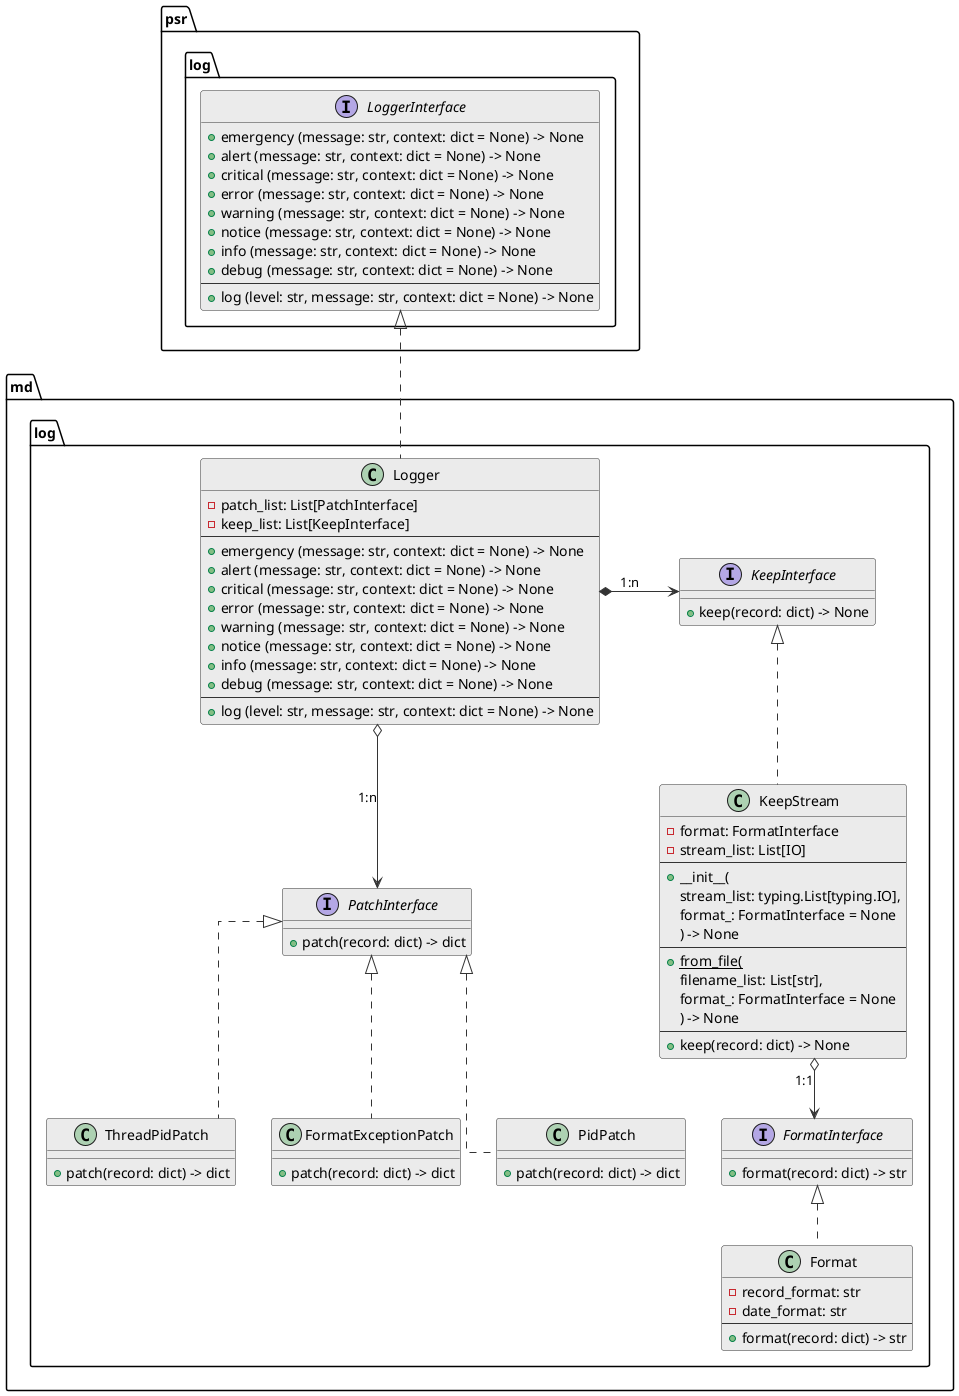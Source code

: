 @startuml

skinparam class {
  BackgroundColor #ebebeb
  ArrowColor      #333
  BorderColor     #333
}

skinparam lineType ortho

package psr.log {
  interface psr.log.LoggerInterface {
    + emergency (message: str, context: dict = None) -> None
    + alert (message: str, context: dict = None) -> None
    + critical (message: str, context: dict = None) -> None
    + error (message: str, context: dict = None) -> None
    + warning (message: str, context: dict = None) -> None
    + notice (message: str, context: dict = None) -> None
    + info (message: str, context: dict = None) -> None
    + debug (message: str, context: dict = None) -> None
    ---
    + log (level: str, message: str, context: dict = None) -> None
  }
}

package md.log {
  class md.log.Logger implements psr.log.LoggerInterface {
    - patch_list: List[PatchInterface]
    - keep_list: List[KeepInterface]
    ---
    + emergency (message: str, context: dict = None) -> None
    + alert (message: str, context: dict = None) -> None
    + critical (message: str, context: dict = None) -> None
    + error (message: str, context: dict = None) -> None
    + warning (message: str, context: dict = None) -> None
    + notice (message: str, context: dict = None) -> None
    + info (message: str, context: dict = None) -> None
    + debug (message: str, context: dict = None) -> None
    ---
    + log (level: str, message: str, context: dict = None) -> None
  }

  interface md.log.KeepInterface {
    + keep(record: dict) -> None
  }

  interface md.log.PatchInterface {
    + patch(record: dict) -> dict
  }

  interface md.log.FormatInterface {
    + format(record: dict) -> str
  }

  class md.log.Format implements md.log.FormatInterface {
    - record_format: str
    - date_format: str
    ---
    + format(record: dict) -> str
  }

  class md.log.ThreadPidPatch implements md.log.PatchInterface {
    + patch(record: dict) -> dict
  }
  class md.log.FormatExceptionPatch implements md.log.PatchInterface {
    + patch(record: dict) -> dict
  }

  class md.log.KeepStream implements md.log.KeepInterface {
    - format: FormatInterface
    - stream_list: List[IO]
    ---
    + __init__(
        stream_list: typing.List[typing.IO],
        format_: FormatInterface = None
    ) -> None
    ---
    + {static} from_file(
      filename_list: List[str],
      format_: FormatInterface = None
    ) -> None
    ---
    + keep(record: dict) -> None
  }

  class md.log.PidPatch implements md.log.PatchInterface {
    + patch(record: dict) -> dict
  }

  md.log.Logger o--> md.log.PatchInterface : "1:n"
  md.log.Logger *-> md.log.KeepInterface : "1:n"
  md.log.KeepStream o--> md.log.FormatInterface : "1:1"
}

@enduml
